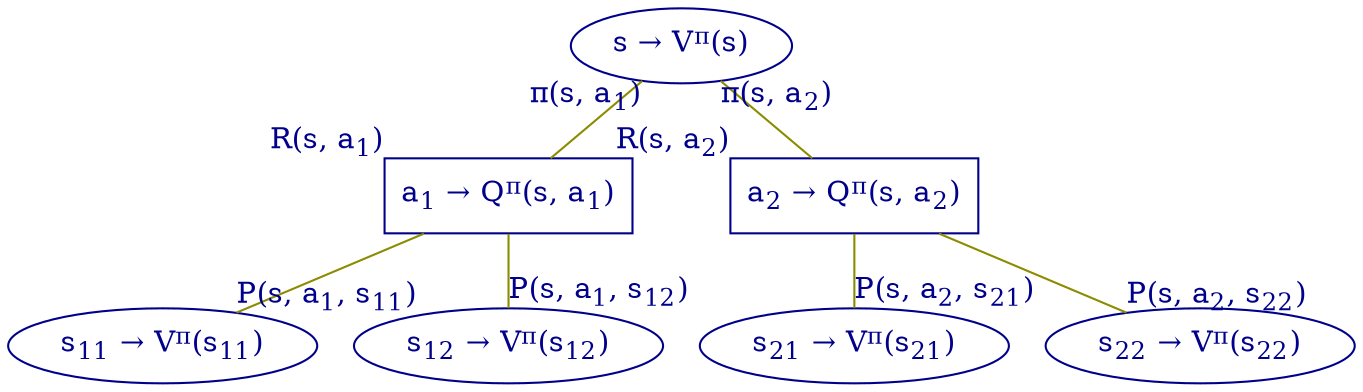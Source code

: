 /*
Run with the command: neato -n2 -Tpng -o mdp_bellman_policy_tree_vv.png mdp_bellman_policy_tree_vv.gv
*/

digraph mdp_bellman_policy_tree_vv
{
  S [pos="0,0", label=<s &#8594; V<SUP>&#960;</SUP>(s)>, shape=ellipse, color=blue4, fontcolor=blue4]
  A1 [pos="-140,-120", label=<a<SUB>1</SUB> &#8594; Q<SUP>&#960;</SUP>(s, a<SUB>1</SUB>)>, shape=box, xlp="-140,-150", xlabel=<R(s, a<SUB>1</SUB>)>, color=blue4, fontcolor=blue4]
  A2 [pos="140,-120", label=<a<SUB>2</SUB> &#8594; Q<SUP>&#960;</SUP>(s, a<SUB>2</SUB>)>, shape=box, xlp="140,-150", xlabel=<R(s, a<SUB>2</SUB>)>, color=blue4, fontcolor=blue4]
  S11 [pos="-210,-240", label=<s<SUB>11</SUB> &#8594; V<SUP>&#960;</SUP>(s<SUB>11</SUB>)>, shape=ellipse, color=blue4, fontcolor=blue4]
  S12 [pos="-70, -240", label=<s<SUB>12</SUB> &#8594; V<SUP>&#960;</SUP>(s<SUB>12</SUB>)>, shape=ellipse, color=blue4, fontcolor=blue4]
  S21 [pos="70,-240", label=<s<SUB>21</SUB> &#8594; V<SUP>&#960;</SUP>(s<SUB>21</SUB>)>, shape=ellipse, color=blue4, fontcolor=blue4]
  S22 [pos="210, -240", label=<s<SUB>22</SUB> &#8594; V<SUP>&#960;</SUP>(s<SUB>22</SUB>)>, shape=ellipse, color=blue4, fontcolor=blue4]
  S->A1 [taillabel=<&#960;(s, a<SUB>1</SUB>)>, arrowhead=none, color=yellow4, fontcolor=blue4]
  S->A2 [taillabel=<&#960;(s, a<SUB>2</SUB>)>, arrowhead=none, color=yellow4, fontcolor=blue4]
  A1->S11 [headlabel=<P(s, a<SUB>1</SUB>, s<SUB>11</SUB>)>, arrowhead=none, color=yellow4, fontcolor=blue4]
  A1->S12 [headlabel=<P(s, a<SUB>1</SUB>, s<SUB>12</SUB>)>, arrowhead=none, color=yellow4, fontcolor=blue4]
  A2->S21 [headlabel=<P(s, a<SUB>2</SUB>, s<SUB>21</SUB>)>, arrowhead=none, color=yellow4, fontcolor=blue4]
  A2->S22 [headlabel=<P(s, a<SUB>2</SUB>, s<SUB>22</SUB>)>, arrowhead=none, color=yellow4, fontcolor=blue4]
}
